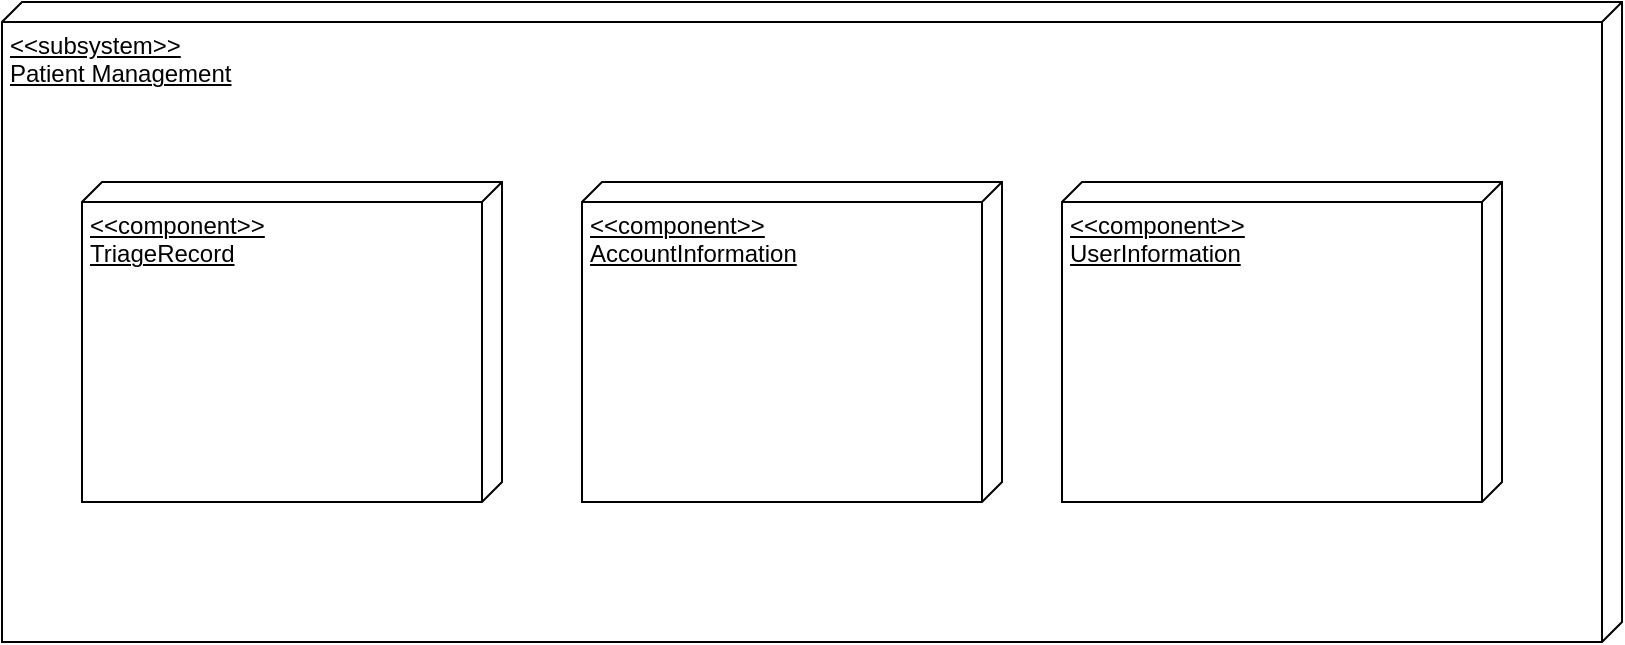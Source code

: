 <mxfile version="22.0.4" type="github">
  <diagram name="Page-1" id="N1XHB9eJ3Ktm11am80fy">
    <mxGraphModel dx="1332" dy="746" grid="1" gridSize="10" guides="1" tooltips="1" connect="1" arrows="1" fold="1" page="1" pageScale="1" pageWidth="1100" pageHeight="850" math="0" shadow="0">
      <root>
        <mxCell id="0" />
        <mxCell id="1" parent="0" />
        <mxCell id="ZZaK3AFCLJGnbKY80Tlh-1" value="&amp;lt;&amp;lt;subsystem&amp;gt;&amp;gt; &lt;br&gt;Patient Management" style="verticalAlign=top;align=left;spacingTop=8;spacingLeft=2;spacingRight=12;shape=cube;size=10;direction=south;fontStyle=4;html=1;whiteSpace=wrap;" vertex="1" parent="1">
          <mxGeometry x="30" width="810" height="320" as="geometry" />
        </mxCell>
        <mxCell id="ZZaK3AFCLJGnbKY80Tlh-2" value="&amp;lt;&amp;lt;component&amp;gt;&amp;gt;&lt;br&gt;TriageRecord" style="verticalAlign=top;align=left;spacingTop=8;spacingLeft=2;spacingRight=12;shape=cube;size=10;direction=south;fontStyle=4;html=1;whiteSpace=wrap;" vertex="1" parent="1">
          <mxGeometry x="70" y="90" width="210" height="160" as="geometry" />
        </mxCell>
        <mxCell id="ZZaK3AFCLJGnbKY80Tlh-3" value="&amp;lt;&amp;lt;component&amp;gt;&amp;gt;&lt;br&gt;UserInformation" style="verticalAlign=top;align=left;spacingTop=8;spacingLeft=2;spacingRight=12;shape=cube;size=10;direction=south;fontStyle=4;html=1;whiteSpace=wrap;" vertex="1" parent="1">
          <mxGeometry x="560" y="90" width="220" height="160" as="geometry" />
        </mxCell>
        <mxCell id="ZZaK3AFCLJGnbKY80Tlh-4" value="&amp;lt;&amp;lt;component&amp;gt;&amp;gt;&lt;br&gt;AccountInformation" style="verticalAlign=top;align=left;spacingTop=8;spacingLeft=2;spacingRight=12;shape=cube;size=10;direction=south;fontStyle=4;html=1;whiteSpace=wrap;" vertex="1" parent="1">
          <mxGeometry x="320" y="90" width="210" height="160" as="geometry" />
        </mxCell>
      </root>
    </mxGraphModel>
  </diagram>
</mxfile>

